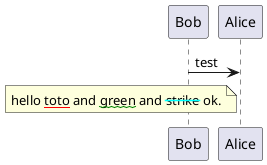 {
  "sha1": "tm24bu8oili5ypguuru6x0vb8974exs",
  "insertion": {
    "when": "2024-06-04T17:28:46.444Z",
    "user": "plantuml@gmail.com"
  }
}
@startuml
Bob -> Alice : test
note left of Alice
  hello <u:#FF0000>toto</u> and <w:green>green</w> and <s:#00FFFF>strike</s> ok.
end note
@enduml
